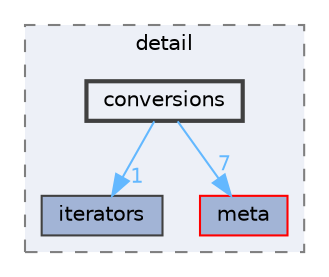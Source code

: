 digraph "E:/Code/Skola/Su/CProg/CProg-Project/include/nlohmann/detail/conversions"
{
 // LATEX_PDF_SIZE
  bgcolor="transparent";
  edge [fontname=Helvetica,fontsize=10,labelfontname=Helvetica,labelfontsize=10];
  node [fontname=Helvetica,fontsize=10,shape=box,height=0.2,width=0.4];
  compound=true
  subgraph clusterdir_2b6972d6a6c3e784631d329d2725fa49 {
    graph [ bgcolor="#edf0f7", pencolor="grey50", label="detail", fontname=Helvetica,fontsize=10 style="filled,dashed", URL="dir_2b6972d6a6c3e784631d329d2725fa49.html",tooltip=""]
  dir_b22bbbc741cd35750d003b17c98d5bba [label="iterators", fillcolor="#a2b4d6", color="grey25", style="filled", URL="dir_b22bbbc741cd35750d003b17c98d5bba.html",tooltip=""];
  dir_c4932de8b1acb55fc5bb0ab19ac830b2 [label="meta", fillcolor="#a2b4d6", color="red", style="filled", URL="dir_c4932de8b1acb55fc5bb0ab19ac830b2.html",tooltip=""];
  dir_f1efdb67a2e01ba560d7abb4eb7f4eb3 [label="conversions", fillcolor="#edf0f7", color="grey25", style="filled,bold", URL="dir_f1efdb67a2e01ba560d7abb4eb7f4eb3.html",tooltip=""];
  }
  dir_f1efdb67a2e01ba560d7abb4eb7f4eb3->dir_b22bbbc741cd35750d003b17c98d5bba [headlabel="1", labeldistance=1.5 headhref="dir_000026_000034.html" href="dir_000026_000034.html" color="steelblue1" fontcolor="steelblue1"];
  dir_f1efdb67a2e01ba560d7abb4eb7f4eb3->dir_c4932de8b1acb55fc5bb0ab19ac830b2 [headlabel="7", labeldistance=1.5 headhref="dir_000026_000038.html" href="dir_000026_000038.html" color="steelblue1" fontcolor="steelblue1"];
}
